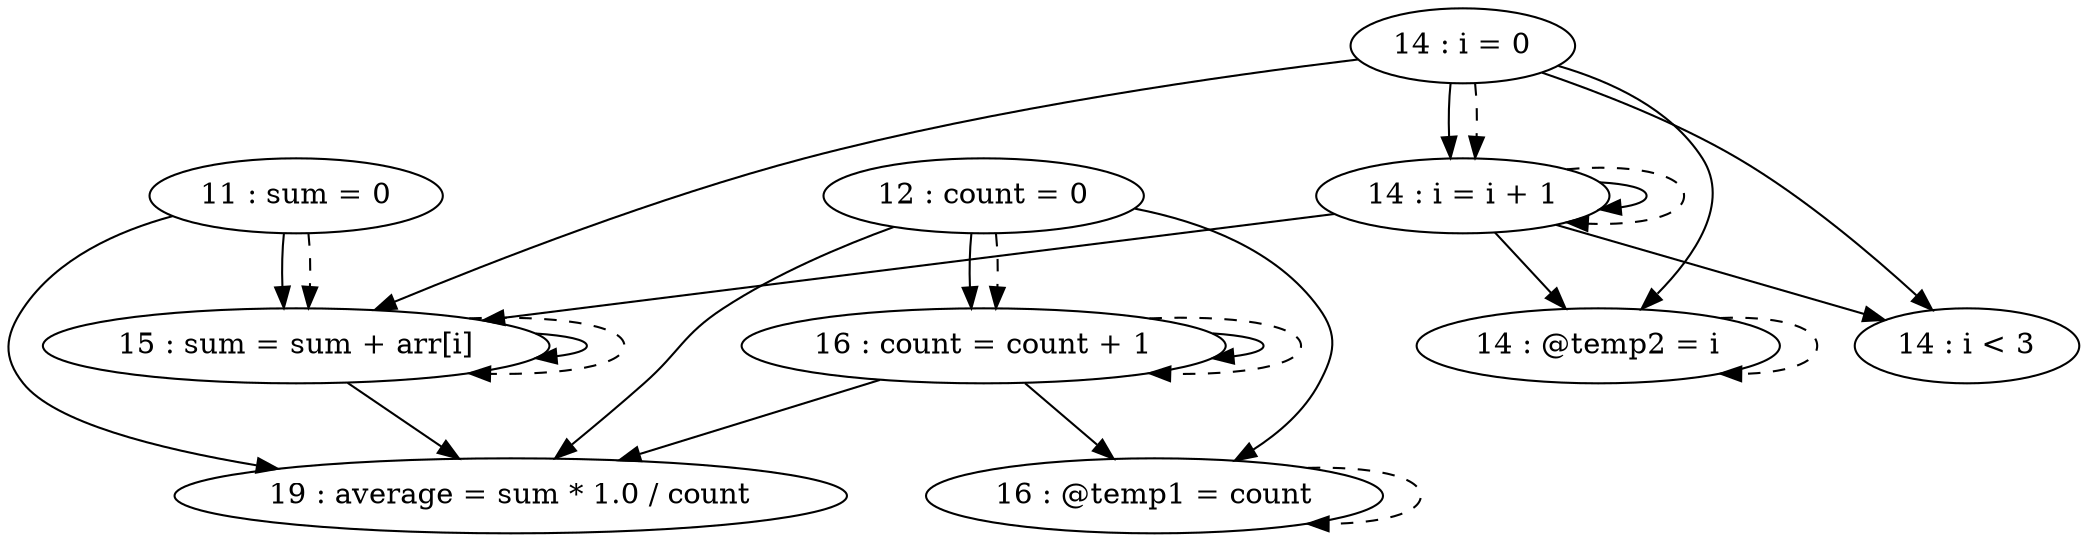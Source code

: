 digraph G {
"11 : sum = 0"
"11 : sum = 0" -> "15 : sum = sum + arr[i]"
"11 : sum = 0" -> "19 : average = sum * 1.0 / count"
"11 : sum = 0" -> "15 : sum = sum + arr[i]" [style=dashed]
"12 : count = 0"
"12 : count = 0" -> "16 : @temp1 = count"
"12 : count = 0" -> "16 : count = count + 1"
"12 : count = 0" -> "19 : average = sum * 1.0 / count"
"12 : count = 0" -> "16 : count = count + 1" [style=dashed]
"14 : i = 0"
"14 : i = 0" -> "14 : i = i + 1"
"14 : i = 0" -> "14 : @temp2 = i"
"14 : i = 0" -> "15 : sum = sum + arr[i]"
"14 : i = 0" -> "14 : i < 3"
"14 : i = 0" -> "14 : i = i + 1" [style=dashed]
"14 : i < 3"
"15 : sum = sum + arr[i]"
"15 : sum = sum + arr[i]" -> "15 : sum = sum + arr[i]"
"15 : sum = sum + arr[i]" -> "19 : average = sum * 1.0 / count"
"15 : sum = sum + arr[i]" -> "15 : sum = sum + arr[i]" [style=dashed]
"16 : @temp1 = count"
"16 : @temp1 = count" -> "16 : @temp1 = count" [style=dashed]
"16 : count = count + 1"
"16 : count = count + 1" -> "16 : @temp1 = count"
"16 : count = count + 1" -> "16 : count = count + 1"
"16 : count = count + 1" -> "19 : average = sum * 1.0 / count"
"16 : count = count + 1" -> "16 : count = count + 1" [style=dashed]
"14 : @temp2 = i"
"14 : @temp2 = i" -> "14 : @temp2 = i" [style=dashed]
"14 : i = i + 1"
"14 : i = i + 1" -> "14 : i = i + 1"
"14 : i = i + 1" -> "14 : @temp2 = i"
"14 : i = i + 1" -> "15 : sum = sum + arr[i]"
"14 : i = i + 1" -> "14 : i < 3"
"14 : i = i + 1" -> "14 : i = i + 1" [style=dashed]
"19 : average = sum * 1.0 / count"
}
